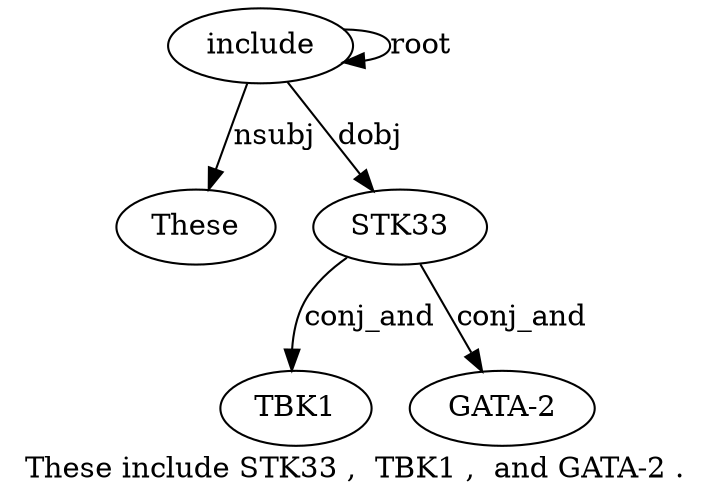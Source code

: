 digraph "These include STK33 ,  TBK1 ,  and GATA-2 ." {
label="These include STK33 ,  TBK1 ,  and GATA-2 .";
include2 [style=filled, fillcolor=white, label=include];
These1 [style=filled, fillcolor=white, label=These];
include2 -> These1  [label=nsubj];
include2 -> include2  [label=root];
STK33 [style=filled, fillcolor=white, label=STK33];
include2 -> STK33  [label=dobj];
TBK15 [style=filled, fillcolor=white, label=TBK1];
STK33 -> TBK15  [label=conj_and];
"GATA-28" [style=filled, fillcolor=white, label="GATA-2"];
STK33 -> "GATA-28"  [label=conj_and];
}
